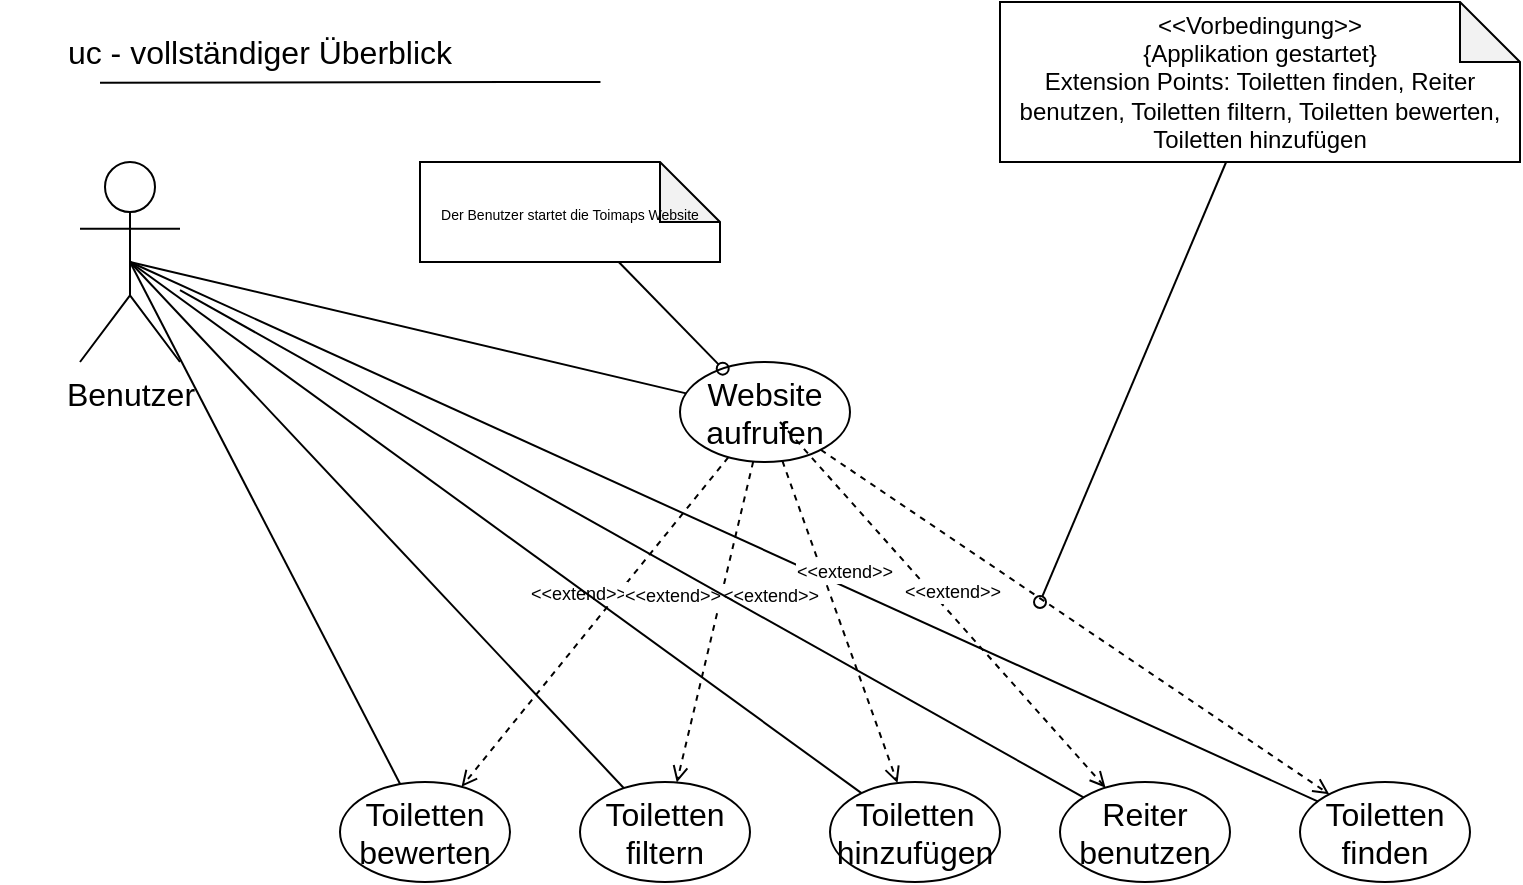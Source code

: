 <mxfile version="22.0.8" type="github" pages="3">
  <diagram name="Seite-1" id="blMBQNTNhGBu8Rx8HMqb">
    <mxGraphModel dx="792" dy="1133" grid="1" gridSize="10" guides="1" tooltips="1" connect="1" arrows="1" fold="1" page="1" pageScale="1" pageWidth="827" pageHeight="1169" background="#ffffff" math="0" shadow="0">
      <root>
        <mxCell id="0" />
        <mxCell id="1" parent="0" />
        <mxCell id="atf7lGGD14PpyUcBDeHD-6" value="uc - vollständiger Überblick" style="text;html=1;strokeColor=none;fillColor=none;align=center;verticalAlign=middle;whiteSpace=wrap;rounded=0;fontSize=16;" parent="1" vertex="1">
          <mxGeometry y="30" width="260" height="30" as="geometry" />
        </mxCell>
        <mxCell id="atf7lGGD14PpyUcBDeHD-8" value="" style="endArrow=none;html=1;rounded=0;fontSize=12;startSize=8;endSize=8;curved=1;entryX=0.001;entryY=0.068;entryDx=0;entryDy=0;entryPerimeter=0;" parent="1" edge="1">
          <mxGeometry width="50" height="50" relative="1" as="geometry">
            <mxPoint x="300.23" y="60" as="sourcePoint" />
            <mxPoint x="50.0" y="60.32" as="targetPoint" />
          </mxGeometry>
        </mxCell>
        <mxCell id="atf7lGGD14PpyUcBDeHD-15" value="Benutzer" style="shape=umlActor;verticalLabelPosition=bottom;verticalAlign=top;html=1;outlineConnect=0;fontSize=16;" parent="1" vertex="1">
          <mxGeometry x="40" y="100" width="50" height="100" as="geometry" />
        </mxCell>
        <mxCell id="-GIEK-3c1dXf9tlaoVzA-2" value="Toiletten finden" style="ellipse;whiteSpace=wrap;html=1;fontSize=16;verticalAlign=top;" parent="1" vertex="1">
          <mxGeometry x="650" y="410" width="85" height="50" as="geometry" />
        </mxCell>
        <mxCell id="-GIEK-3c1dXf9tlaoVzA-3" value="Toiletten hinzufügen" style="ellipse;whiteSpace=wrap;html=1;fontSize=16;verticalAlign=top;" parent="1" vertex="1">
          <mxGeometry x="415" y="410" width="85" height="50" as="geometry" />
        </mxCell>
        <mxCell id="-GIEK-3c1dXf9tlaoVzA-4" value="Toiletten filtern" style="ellipse;whiteSpace=wrap;html=1;fontSize=16;verticalAlign=top;" parent="1" vertex="1">
          <mxGeometry x="290" y="410" width="85" height="50" as="geometry" />
        </mxCell>
        <mxCell id="-GIEK-3c1dXf9tlaoVzA-5" value="Toiletten bewerten" style="ellipse;whiteSpace=wrap;html=1;fontSize=16;verticalAlign=top;" parent="1" vertex="1">
          <mxGeometry x="170" y="410" width="85" height="50" as="geometry" />
        </mxCell>
        <mxCell id="-GIEK-3c1dXf9tlaoVzA-6" value="Reiter benutzen" style="ellipse;whiteSpace=wrap;html=1;fontSize=16;verticalAlign=top;" parent="1" vertex="1">
          <mxGeometry x="530" y="410" width="85" height="50" as="geometry" />
        </mxCell>
        <mxCell id="-GIEK-3c1dXf9tlaoVzA-7" value="" style="endArrow=none;html=1;rounded=0;exitX=0.5;exitY=0.5;exitDx=0;exitDy=0;exitPerimeter=0;" parent="1" source="atf7lGGD14PpyUcBDeHD-15" target="-GIEK-3c1dXf9tlaoVzA-4" edge="1">
          <mxGeometry width="50" height="50" relative="1" as="geometry">
            <mxPoint x="360" y="570" as="sourcePoint" />
            <mxPoint x="410" y="520" as="targetPoint" />
          </mxGeometry>
        </mxCell>
        <mxCell id="-GIEK-3c1dXf9tlaoVzA-10" value="" style="endArrow=none;html=1;rounded=0;exitX=0.5;exitY=0.5;exitDx=0;exitDy=0;exitPerimeter=0;" parent="1" source="atf7lGGD14PpyUcBDeHD-15" target="-GIEK-3c1dXf9tlaoVzA-2" edge="1">
          <mxGeometry width="50" height="50" relative="1" as="geometry">
            <mxPoint x="65" y="150" as="sourcePoint" />
            <mxPoint x="410" y="520" as="targetPoint" />
          </mxGeometry>
        </mxCell>
        <mxCell id="-GIEK-3c1dXf9tlaoVzA-11" value="Website aufrufen" style="ellipse;whiteSpace=wrap;html=1;fontSize=16;verticalAlign=top;" parent="1" vertex="1">
          <mxGeometry x="340" y="200" width="85" height="50" as="geometry" />
        </mxCell>
        <mxCell id="-GIEK-3c1dXf9tlaoVzA-15" value="" style="endArrow=none;html=1;rounded=0;exitX=0.5;exitY=0.5;exitDx=0;exitDy=0;exitPerimeter=0;" parent="1" source="atf7lGGD14PpyUcBDeHD-15" target="-GIEK-3c1dXf9tlaoVzA-11" edge="1">
          <mxGeometry width="50" height="50" relative="1" as="geometry">
            <mxPoint x="530" y="570" as="sourcePoint" />
            <mxPoint x="580" y="520" as="targetPoint" />
          </mxGeometry>
        </mxCell>
        <mxCell id="-GIEK-3c1dXf9tlaoVzA-16" value="&lt;div&gt;&amp;lt;&amp;lt;Vorbedingung&amp;gt;&amp;gt;&lt;/div&gt;&lt;div&gt;{Applikation gestartet}&lt;/div&gt;&lt;div&gt;Extension Points: Toiletten finden, Reiter benutzen, Toiletten filtern, Toiletten bewerten, Toiletten hinzufügen&lt;br&gt;&lt;/div&gt;" style="shape=note;whiteSpace=wrap;html=1;backgroundOutline=1;darkOpacity=0.05;" parent="1" vertex="1">
          <mxGeometry x="500" y="20" width="260" height="80" as="geometry" />
        </mxCell>
        <mxCell id="-GIEK-3c1dXf9tlaoVzA-28" value="" style="endArrow=oval;html=1;rounded=0;endFill=0;" parent="1" source="-GIEK-3c1dXf9tlaoVzA-16" edge="1">
          <mxGeometry width="50" height="50" relative="1" as="geometry">
            <mxPoint x="430" y="350" as="sourcePoint" />
            <mxPoint x="520" y="320" as="targetPoint" />
          </mxGeometry>
        </mxCell>
        <mxCell id="-GIEK-3c1dXf9tlaoVzA-31" value="&lt;font style=&quot;font-size: 7px;&quot;&gt;Der Benutzer startet die Toimaps Website&lt;/font&gt;" style="shape=note;whiteSpace=wrap;html=1;backgroundOutline=1;darkOpacity=0.05;" parent="1" vertex="1">
          <mxGeometry x="210" y="100" width="150" height="50" as="geometry" />
        </mxCell>
        <mxCell id="-GIEK-3c1dXf9tlaoVzA-41" value="" style="endArrow=open;html=1;rounded=0;endFill=0;dashed=1;" parent="1" source="-GIEK-3c1dXf9tlaoVzA-11" target="-GIEK-3c1dXf9tlaoVzA-5" edge="1">
          <mxGeometry width="50" height="50" relative="1" as="geometry">
            <mxPoint x="360" y="199" as="sourcePoint" />
            <mxPoint x="409" y="291" as="targetPoint" />
          </mxGeometry>
        </mxCell>
        <mxCell id="-GIEK-3c1dXf9tlaoVzA-42" value="&lt;div style=&quot;font-size: 10px;&quot;&gt;&lt;font style=&quot;font-size: 9px;&quot;&gt;&amp;lt;&amp;lt;extend&amp;gt;&amp;gt;&lt;/font&gt;&lt;/div&gt;" style="edgeLabel;html=1;align=center;verticalAlign=middle;resizable=0;points=[];" parent="-GIEK-3c1dXf9tlaoVzA-41" connectable="0" vertex="1">
          <mxGeometry x="-0.277" relative="1" as="geometry">
            <mxPoint x="-27" y="8" as="offset" />
          </mxGeometry>
        </mxCell>
        <mxCell id="-GIEK-3c1dXf9tlaoVzA-43" value="" style="endArrow=open;html=1;rounded=0;endFill=0;dashed=1;" parent="1" source="-GIEK-3c1dXf9tlaoVzA-11" target="-GIEK-3c1dXf9tlaoVzA-4" edge="1">
          <mxGeometry width="50" height="50" relative="1" as="geometry">
            <mxPoint x="370" y="209" as="sourcePoint" />
            <mxPoint x="419" y="301" as="targetPoint" />
          </mxGeometry>
        </mxCell>
        <mxCell id="-GIEK-3c1dXf9tlaoVzA-44" value="&lt;div style=&quot;font-size: 10px;&quot;&gt;&lt;font style=&quot;font-size: 9px;&quot;&gt;&amp;lt;&amp;lt;extend&amp;gt;&amp;gt;&lt;/font&gt;&lt;/div&gt;" style="edgeLabel;html=1;align=center;verticalAlign=middle;resizable=0;points=[];" parent="-GIEK-3c1dXf9tlaoVzA-43" connectable="0" vertex="1">
          <mxGeometry x="-0.277" relative="1" as="geometry">
            <mxPoint x="-27" y="8" as="offset" />
          </mxGeometry>
        </mxCell>
        <mxCell id="-GIEK-3c1dXf9tlaoVzA-45" value="" style="endArrow=open;html=1;rounded=0;endFill=0;dashed=1;" parent="1" source="-GIEK-3c1dXf9tlaoVzA-11" target="-GIEK-3c1dXf9tlaoVzA-3" edge="1">
          <mxGeometry width="50" height="50" relative="1" as="geometry">
            <mxPoint x="380" y="219" as="sourcePoint" />
            <mxPoint x="429" y="311" as="targetPoint" />
          </mxGeometry>
        </mxCell>
        <mxCell id="-GIEK-3c1dXf9tlaoVzA-46" value="&lt;div style=&quot;font-size: 10px;&quot;&gt;&lt;font style=&quot;font-size: 9px;&quot;&gt;&amp;lt;&amp;lt;extend&amp;gt;&amp;gt;&lt;/font&gt;&lt;/div&gt;" style="edgeLabel;html=1;align=center;verticalAlign=middle;resizable=0;points=[];" parent="-GIEK-3c1dXf9tlaoVzA-45" connectable="0" vertex="1">
          <mxGeometry x="-0.277" relative="1" as="geometry">
            <mxPoint x="-27" y="8" as="offset" />
          </mxGeometry>
        </mxCell>
        <mxCell id="-GIEK-3c1dXf9tlaoVzA-47" value="" style="endArrow=open;html=1;rounded=0;endFill=0;dashed=1;" parent="1" target="-GIEK-3c1dXf9tlaoVzA-6" edge="1">
          <mxGeometry width="50" height="50" relative="1" as="geometry">
            <mxPoint x="390" y="230" as="sourcePoint" />
            <mxPoint x="439" y="321" as="targetPoint" />
          </mxGeometry>
        </mxCell>
        <mxCell id="-GIEK-3c1dXf9tlaoVzA-48" value="&lt;div style=&quot;font-size: 10px;&quot;&gt;&lt;font style=&quot;font-size: 9px;&quot;&gt;&amp;lt;&amp;lt;extend&amp;gt;&amp;gt;&lt;/font&gt;&lt;/div&gt;" style="edgeLabel;html=1;align=center;verticalAlign=middle;resizable=0;points=[];" parent="-GIEK-3c1dXf9tlaoVzA-47" connectable="0" vertex="1">
          <mxGeometry x="-0.277" relative="1" as="geometry">
            <mxPoint x="-27" y="8" as="offset" />
          </mxGeometry>
        </mxCell>
        <mxCell id="-GIEK-3c1dXf9tlaoVzA-49" value="" style="endArrow=open;html=1;rounded=0;endFill=0;dashed=1;" parent="1" source="-GIEK-3c1dXf9tlaoVzA-11" target="-GIEK-3c1dXf9tlaoVzA-2" edge="1">
          <mxGeometry width="50" height="50" relative="1" as="geometry">
            <mxPoint x="400" y="239" as="sourcePoint" />
            <mxPoint x="449" y="331" as="targetPoint" />
          </mxGeometry>
        </mxCell>
        <mxCell id="-GIEK-3c1dXf9tlaoVzA-50" value="&lt;div style=&quot;font-size: 10px;&quot;&gt;&lt;font style=&quot;font-size: 9px;&quot;&gt;&amp;lt;&amp;lt;extend&amp;gt;&amp;gt;&lt;/font&gt;&lt;/div&gt;" style="edgeLabel;html=1;align=center;verticalAlign=middle;resizable=0;points=[];" parent="-GIEK-3c1dXf9tlaoVzA-49" connectable="0" vertex="1">
          <mxGeometry x="-0.277" relative="1" as="geometry">
            <mxPoint x="-27" y="8" as="offset" />
          </mxGeometry>
        </mxCell>
        <mxCell id="-GIEK-3c1dXf9tlaoVzA-51" value="" style="endArrow=oval;html=1;rounded=0;endFill=0;" parent="1" source="-GIEK-3c1dXf9tlaoVzA-31" target="-GIEK-3c1dXf9tlaoVzA-11" edge="1">
          <mxGeometry width="50" height="50" relative="1" as="geometry">
            <mxPoint x="623" y="110" as="sourcePoint" />
            <mxPoint x="290" y="200" as="targetPoint" />
          </mxGeometry>
        </mxCell>
        <mxCell id="-GIEK-3c1dXf9tlaoVzA-52" value="" style="endArrow=none;html=1;rounded=0;exitX=0.5;exitY=0.5;exitDx=0;exitDy=0;exitPerimeter=0;" parent="1" source="atf7lGGD14PpyUcBDeHD-15" target="-GIEK-3c1dXf9tlaoVzA-5" edge="1">
          <mxGeometry width="50" height="50" relative="1" as="geometry">
            <mxPoint x="75" y="160" as="sourcePoint" />
            <mxPoint x="322" y="423" as="targetPoint" />
          </mxGeometry>
        </mxCell>
        <mxCell id="-GIEK-3c1dXf9tlaoVzA-54" value="" style="endArrow=none;html=1;rounded=0;" parent="1" source="atf7lGGD14PpyUcBDeHD-15" target="-GIEK-3c1dXf9tlaoVzA-6" edge="1">
          <mxGeometry width="50" height="50" relative="1" as="geometry">
            <mxPoint x="580" y="220" as="sourcePoint" />
            <mxPoint x="630" y="170" as="targetPoint" />
          </mxGeometry>
        </mxCell>
        <mxCell id="-GIEK-3c1dXf9tlaoVzA-55" value="" style="endArrow=none;html=1;rounded=0;exitX=0.5;exitY=0.5;exitDx=0;exitDy=0;exitPerimeter=0;" parent="1" source="atf7lGGD14PpyUcBDeHD-15" target="-GIEK-3c1dXf9tlaoVzA-3" edge="1">
          <mxGeometry width="50" height="50" relative="1" as="geometry">
            <mxPoint x="580" y="220" as="sourcePoint" />
            <mxPoint x="630" y="170" as="targetPoint" />
          </mxGeometry>
        </mxCell>
      </root>
    </mxGraphModel>
  </diagram>
  <diagram id="s-P-Uv4lWAX1PoPrjFf3" name="Seite-2">
    <mxGraphModel dx="792" dy="1133" grid="1" gridSize="10" guides="1" tooltips="1" connect="1" arrows="1" fold="1" page="1" pageScale="1" pageWidth="827" pageHeight="1169" math="0" shadow="0">
      <root>
        <mxCell id="0" />
        <mxCell id="1" parent="0" />
        <mxCell id="WYdiT_wAn5JYep4HsiDc-5" value="" style="rounded=0;orthogonalLoop=1;jettySize=auto;html=1;endArrow=none;endFill=0;exitX=0.5;exitY=0.5;exitDx=0;exitDy=0;exitPerimeter=0;" parent="1" source="WYdiT_wAn5JYep4HsiDc-1" target="WYdiT_wAn5JYep4HsiDc-4" edge="1">
          <mxGeometry relative="1" as="geometry" />
        </mxCell>
        <mxCell id="WYdiT_wAn5JYep4HsiDc-7" style="rounded=0;orthogonalLoop=1;jettySize=auto;html=1;entryX=0;entryY=0.5;entryDx=0;entryDy=0;endArrow=none;endFill=0;exitX=0.5;exitY=0.5;exitDx=0;exitDy=0;exitPerimeter=0;" parent="1" source="WYdiT_wAn5JYep4HsiDc-1" target="WYdiT_wAn5JYep4HsiDc-6" edge="1">
          <mxGeometry relative="1" as="geometry" />
        </mxCell>
        <mxCell id="WYdiT_wAn5JYep4HsiDc-1" value="Benutzer" style="shape=umlActor;verticalLabelPosition=bottom;verticalAlign=top;html=1;outlineConnect=0;" parent="1" vertex="1">
          <mxGeometry x="50" y="201" width="30" height="60" as="geometry" />
        </mxCell>
        <mxCell id="WYdiT_wAn5JYep4HsiDc-4" value="Clickevent &quot;Services&quot;" style="ellipse;whiteSpace=wrap;html=1;verticalAlign=middle;" parent="1" vertex="1">
          <mxGeometry x="250" y="240" width="85" height="60" as="geometry" />
        </mxCell>
        <mxCell id="WYdiT_wAn5JYep4HsiDc-6" value="Clickevent &quot;Toilette hinzufügen&quot;" style="ellipse;whiteSpace=wrap;html=1;verticalAlign=middle;" parent="1" vertex="1">
          <mxGeometry x="230" y="340" width="85" height="60" as="geometry" />
        </mxCell>
        <mxCell id="WYdiT_wAn5JYep4HsiDc-10" value="Bezeichnung und Koordinaten eingetragen" style="ellipse;whiteSpace=wrap;html=1;verticalAlign=middle;" parent="1" vertex="1">
          <mxGeometry x="460" y="270" width="130" height="82" as="geometry" />
        </mxCell>
        <mxCell id="WYdiT_wAn5JYep4HsiDc-11" value="" style="endArrow=none;html=1;rounded=0;dashed=1;endFill=0;startArrow=open;startFill=0;" parent="1" source="WYdiT_wAn5JYep4HsiDc-10" target="WYdiT_wAn5JYep4HsiDc-4" edge="1">
          <mxGeometry width="50" height="50" relative="1" as="geometry">
            <mxPoint x="260" y="342" as="sourcePoint" />
            <mxPoint x="310" y="292" as="targetPoint" />
          </mxGeometry>
        </mxCell>
        <mxCell id="WYdiT_wAn5JYep4HsiDc-14" value="&amp;lt;&amp;lt;include&amp;gt;&amp;gt;" style="edgeLabel;html=1;align=center;verticalAlign=middle;resizable=0;points=[];" parent="WYdiT_wAn5JYep4HsiDc-11" connectable="0" vertex="1">
          <mxGeometry x="-0.128" y="2" relative="1" as="geometry">
            <mxPoint as="offset" />
          </mxGeometry>
        </mxCell>
        <mxCell id="WYdiT_wAn5JYep4HsiDc-13" value="" style="endArrow=open;html=1;rounded=0;startArrow=none;startFill=0;endFill=0;dashed=1;" parent="1" source="WYdiT_wAn5JYep4HsiDc-6" target="WYdiT_wAn5JYep4HsiDc-10" edge="1">
          <mxGeometry width="50" height="50" relative="1" as="geometry">
            <mxPoint x="390" y="540" as="sourcePoint" />
            <mxPoint x="440" y="490" as="targetPoint" />
          </mxGeometry>
        </mxCell>
        <mxCell id="WYdiT_wAn5JYep4HsiDc-15" value="&amp;lt;&amp;lt;include&amp;gt;&amp;gt;" style="edgeLabel;html=1;align=center;verticalAlign=middle;resizable=0;points=[];" parent="WYdiT_wAn5JYep4HsiDc-13" connectable="0" vertex="1">
          <mxGeometry x="-0.167" y="-1" relative="1" as="geometry">
            <mxPoint x="-1" as="offset" />
          </mxGeometry>
        </mxCell>
        <mxCell id="WYdiT_wAn5JYep4HsiDc-16" value="Tags anpinnen" style="ellipse;whiteSpace=wrap;html=1;verticalAlign=middle;" parent="1" vertex="1">
          <mxGeometry x="210" y="490" width="85" height="60" as="geometry" />
        </mxCell>
        <mxCell id="WYdiT_wAn5JYep4HsiDc-17" value="" style="endArrow=open;dashed=1;html=1;rounded=0;exitX=0.5;exitY=0;exitDx=0;exitDy=0;endFill=0;" parent="1" source="WYdiT_wAn5JYep4HsiDc-16" target="WYdiT_wAn5JYep4HsiDc-10" edge="1">
          <mxGeometry width="50" height="50" relative="1" as="geometry">
            <mxPoint x="390" y="540" as="sourcePoint" />
            <mxPoint x="440" y="490" as="targetPoint" />
          </mxGeometry>
        </mxCell>
        <mxCell id="WYdiT_wAn5JYep4HsiDc-18" value="&amp;lt;&amp;lt;extend&amp;gt;&amp;gt;" style="edgeLabel;html=1;align=center;verticalAlign=middle;resizable=0;points=[];" parent="WYdiT_wAn5JYep4HsiDc-17" connectable="0" vertex="1">
          <mxGeometry x="0.385" relative="1" as="geometry">
            <mxPoint as="offset" />
          </mxGeometry>
        </mxCell>
        <mxCell id="WYdiT_wAn5JYep4HsiDc-19" value="&lt;div&gt;&amp;lt;&amp;lt;Vorbedingung&amp;gt;&amp;gt;&lt;/div&gt;&lt;div&gt;{Tag existiert}&lt;/div&gt;&lt;div&gt;Extension Point: Tags anpinnen&lt;br&gt;&lt;/div&gt;" style="shape=note;whiteSpace=wrap;html=1;backgroundOutline=1;darkOpacity=0.05;" parent="1" vertex="1">
          <mxGeometry x="324" y="460" width="180" height="52" as="geometry" />
        </mxCell>
        <mxCell id="WYdiT_wAn5JYep4HsiDc-20" value="" style="endArrow=none;html=1;rounded=0;entryX=0;entryY=0.5;entryDx=0;entryDy=0;entryPerimeter=0;endFill=0;startArrow=oval;startFill=0;exitX=0.501;exitY=-0.05;exitDx=0;exitDy=0;exitPerimeter=0;" parent="1" source="WYdiT_wAn5JYep4HsiDc-16" target="WYdiT_wAn5JYep4HsiDc-19" edge="1">
          <mxGeometry width="50" height="50" relative="1" as="geometry">
            <mxPoint x="390" y="300" as="sourcePoint" />
            <mxPoint x="520" y="305.92" as="targetPoint" />
          </mxGeometry>
        </mxCell>
        <mxCell id="WYdiT_wAn5JYep4HsiDc-21" value="Toilettenart zuweisen" style="ellipse;whiteSpace=wrap;html=1;verticalAlign=middle;" parent="1" vertex="1">
          <mxGeometry x="400" y="70" width="85" height="60" as="geometry" />
        </mxCell>
        <mxCell id="WYdiT_wAn5JYep4HsiDc-22" value="" style="endArrow=none;dashed=1;html=1;rounded=0;endFill=0;startArrow=open;startFill=0;" parent="1" source="WYdiT_wAn5JYep4HsiDc-21" target="WYdiT_wAn5JYep4HsiDc-10" edge="1">
          <mxGeometry width="50" height="50" relative="1" as="geometry">
            <mxPoint x="350" y="350" as="sourcePoint" />
            <mxPoint x="400" y="300" as="targetPoint" />
          </mxGeometry>
        </mxCell>
        <mxCell id="WYdiT_wAn5JYep4HsiDc-23" value="&amp;lt;&amp;lt;include&amp;gt;&amp;gt;" style="edgeLabel;html=1;align=center;verticalAlign=middle;resizable=0;points=[];" parent="WYdiT_wAn5JYep4HsiDc-22" connectable="0" vertex="1">
          <mxGeometry x="-0.146" y="-1" relative="1" as="geometry">
            <mxPoint as="offset" />
          </mxGeometry>
        </mxCell>
        <mxCell id="WYdiT_wAn5JYep4HsiDc-26" value="" style="endArrow=none;html=1;rounded=0;exitX=0.5;exitY=0.5;exitDx=0;exitDy=0;exitPerimeter=0;" parent="1" source="WYdiT_wAn5JYep4HsiDc-1" target="WYdiT_wAn5JYep4HsiDc-16" edge="1">
          <mxGeometry width="50" height="50" relative="1" as="geometry">
            <mxPoint x="350" y="320" as="sourcePoint" />
            <mxPoint x="400" y="270" as="targetPoint" />
          </mxGeometry>
        </mxCell>
        <mxCell id="WYdiT_wAn5JYep4HsiDc-27" value="" style="endArrow=none;html=1;rounded=0;entryX=0.005;entryY=0.633;entryDx=0;entryDy=0;entryPerimeter=0;exitX=0.5;exitY=0.5;exitDx=0;exitDy=0;exitPerimeter=0;" parent="1" source="WYdiT_wAn5JYep4HsiDc-1" target="WYdiT_wAn5JYep4HsiDc-21" edge="1">
          <mxGeometry width="50" height="50" relative="1" as="geometry">
            <mxPoint x="350" y="320" as="sourcePoint" />
            <mxPoint x="400" y="270" as="targetPoint" />
          </mxGeometry>
        </mxCell>
        <mxCell id="WYdiT_wAn5JYep4HsiDc-28" value="Clickevent &quot;Toilette hinzufügen&quot;" style="ellipse;whiteSpace=wrap;html=1;verticalAlign=middle;" parent="1" vertex="1">
          <mxGeometry x="610" y="100" width="85" height="60" as="geometry" />
        </mxCell>
        <mxCell id="WYdiT_wAn5JYep4HsiDc-29" value="" style="endArrow=none;dashed=1;html=1;rounded=0;endFill=0;startArrow=open;startFill=0;" parent="1" source="WYdiT_wAn5JYep4HsiDc-28" target="WYdiT_wAn5JYep4HsiDc-21" edge="1">
          <mxGeometry width="50" height="50" relative="1" as="geometry">
            <mxPoint x="350" y="350" as="sourcePoint" />
            <mxPoint x="400" y="300" as="targetPoint" />
          </mxGeometry>
        </mxCell>
        <mxCell id="WYdiT_wAn5JYep4HsiDc-30" value="&amp;lt;&amp;lt;include&amp;gt;&amp;gt;" style="edgeLabel;html=1;align=center;verticalAlign=middle;resizable=0;points=[];" parent="WYdiT_wAn5JYep4HsiDc-29" connectable="0" vertex="1">
          <mxGeometry x="-0.074" y="-2" relative="1" as="geometry">
            <mxPoint as="offset" />
          </mxGeometry>
        </mxCell>
        <mxCell id="WYdiT_wAn5JYep4HsiDc-33" value="" style="endArrow=open;dashed=1;html=1;rounded=0;startArrow=none;startFill=0;endFill=0;exitX=0.462;exitY=-0.05;exitDx=0;exitDy=0;exitPerimeter=0;" parent="1" source="WYdiT_wAn5JYep4HsiDc-32" target="WYdiT_wAn5JYep4HsiDc-28" edge="1">
          <mxGeometry width="50" height="50" relative="1" as="geometry">
            <mxPoint x="360" y="350" as="sourcePoint" />
            <mxPoint x="410" y="300" as="targetPoint" />
          </mxGeometry>
        </mxCell>
        <mxCell id="WYdiT_wAn5JYep4HsiDc-34" value="&amp;lt;&amp;lt;extend&amp;gt;&amp;gt;" style="edgeLabel;html=1;align=center;verticalAlign=middle;resizable=0;points=[];" parent="WYdiT_wAn5JYep4HsiDc-33" connectable="0" vertex="1">
          <mxGeometry x="-0.101" y="1" relative="1" as="geometry">
            <mxPoint as="offset" />
          </mxGeometry>
        </mxCell>
        <mxCell id="WYdiT_wAn5JYep4HsiDc-37" value="" style="endArrow=none;html=1;rounded=0;exitX=0.5;exitY=0.5;exitDx=0;exitDy=0;exitPerimeter=0;" parent="1" source="WYdiT_wAn5JYep4HsiDc-1" target="WYdiT_wAn5JYep4HsiDc-28" edge="1">
          <mxGeometry width="50" height="50" relative="1" as="geometry">
            <mxPoint x="380" y="320" as="sourcePoint" />
            <mxPoint x="430" y="270" as="targetPoint" />
          </mxGeometry>
        </mxCell>
        <mxCell id="WYdiT_wAn5JYep4HsiDc-38" value="" style="endArrow=none;html=1;rounded=0;exitX=0.5;exitY=0.5;exitDx=0;exitDy=0;exitPerimeter=0;" parent="1" source="WYdiT_wAn5JYep4HsiDc-1" target="WYdiT_wAn5JYep4HsiDc-32" edge="1">
          <mxGeometry width="50" height="50" relative="1" as="geometry">
            <mxPoint x="75" y="202" as="sourcePoint" />
            <mxPoint x="602" y="79" as="targetPoint" />
          </mxGeometry>
        </mxCell>
        <mxCell id="WYdiT_wAn5JYep4HsiDc-39" value="" style="group" parent="1" connectable="0" vertex="1">
          <mxGeometry x="610" y="139" width="370" height="122" as="geometry" />
        </mxCell>
        <mxCell id="WYdiT_wAn5JYep4HsiDc-32" value="&lt;div&gt;hinzugefügte Toilette ansehen&lt;/div&gt;" style="ellipse;whiteSpace=wrap;html=1;verticalAlign=middle;" parent="WYdiT_wAn5JYep4HsiDc-39" vertex="1">
          <mxGeometry y="62" width="85" height="60" as="geometry" />
        </mxCell>
        <mxCell id="WYdiT_wAn5JYep4HsiDc-35" value="&lt;div&gt;&amp;lt;&amp;lt;Vorbedingung&amp;gt;&amp;gt;&lt;/div&gt;&lt;div&gt;{hinzugefügte Toilette möchte angesehen werden}&lt;/div&gt;&lt;div&gt;Extension Point: hinzugefügte Toilette ansehen&lt;br&gt;&lt;/div&gt;" style="shape=note;whiteSpace=wrap;html=1;backgroundOutline=1;darkOpacity=0.05;" parent="WYdiT_wAn5JYep4HsiDc-39" vertex="1">
          <mxGeometry x="117" width="253" height="90" as="geometry" />
        </mxCell>
        <mxCell id="WYdiT_wAn5JYep4HsiDc-36" value="" style="endArrow=none;html=1;rounded=0;entryX=0;entryY=0.5;entryDx=0;entryDy=0;entryPerimeter=0;endFill=0;startArrow=oval;startFill=0;" parent="WYdiT_wAn5JYep4HsiDc-39" target="WYdiT_wAn5JYep4HsiDc-35" edge="1">
          <mxGeometry width="50" height="50" relative="1" as="geometry">
            <mxPoint x="40" y="60" as="sourcePoint" />
            <mxPoint x="267" y="-64.08" as="targetPoint" />
          </mxGeometry>
        </mxCell>
        <mxCell id="WYdiT_wAn5JYep4HsiDc-42" value="" style="rounded=0;whiteSpace=wrap;html=1;fillColor=none;" parent="1" vertex="1">
          <mxGeometry x="100" y="60" width="910" height="500" as="geometry" />
        </mxCell>
        <mxCell id="WYdiT_wAn5JYep4HsiDc-43" value="Applikation" style="text;html=1;strokeColor=none;fillColor=none;align=center;verticalAlign=middle;whiteSpace=wrap;rounded=0;" parent="1" vertex="1">
          <mxGeometry x="940" y="60" width="60" height="30" as="geometry" />
        </mxCell>
        <mxCell id="WYdiT_wAn5JYep4HsiDc-44" value="&lt;b&gt;uc&lt;/b&gt; Detaildiagram_Toilette_hinzufügen" style="shape=umlFrame;whiteSpace=wrap;html=1;pointerEvents=0;width=215;height=30;" parent="1" vertex="1">
          <mxGeometry x="35" y="20" width="1005" height="560" as="geometry" />
        </mxCell>
      </root>
    </mxGraphModel>
  </diagram>
  <diagram id="zEe-OB01SgGuQ02AsqbA" name="Seite-3">
    <mxGraphModel dx="792" dy="1133" grid="1" gridSize="10" guides="1" tooltips="1" connect="1" arrows="1" fold="1" page="1" pageScale="1" pageWidth="827" pageHeight="1169" math="0" shadow="0">
      <root>
        <mxCell id="0" />
        <mxCell id="1" parent="0" />
      </root>
    </mxGraphModel>
  </diagram>
</mxfile>
